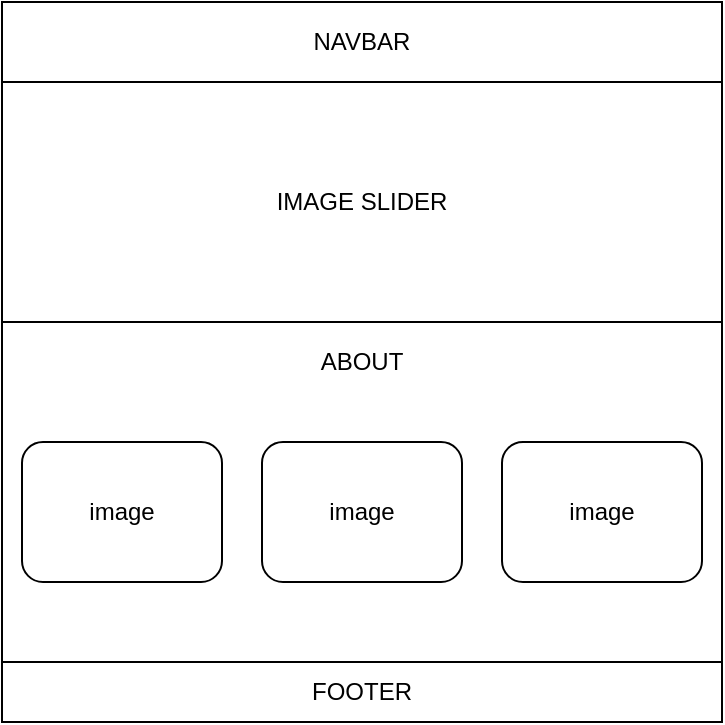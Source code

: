 <mxfile version="12.2.4"><diagram id="znRymihKZy2WkqW80ad3"><mxGraphModel dx="557" dy="460" grid="1" gridSize="10" guides="1" tooltips="1" connect="1" arrows="1" fold="1" page="1" pageScale="1" pageWidth="827" pageHeight="1169" math="0" shadow="0"><root><mxCell id="0"/><mxCell id="1" parent="0"/><mxCell id="2" value="ABOUT" style="whiteSpace=wrap;html=1;aspect=fixed;" vertex="1" parent="1"><mxGeometry x="30" y="260" width="360" height="360" as="geometry"/></mxCell><mxCell id="3" value="NAVBAR" style="rounded=0;whiteSpace=wrap;html=1;" vertex="1" parent="1"><mxGeometry x="30" y="260" width="360" height="40" as="geometry"/></mxCell><mxCell id="4" value="FOOTER" style="rounded=0;whiteSpace=wrap;html=1;" vertex="1" parent="1"><mxGeometry x="30" y="590" width="360" height="30" as="geometry"/></mxCell><mxCell id="5" value="IMAGE SLIDER" style="rounded=0;whiteSpace=wrap;html=1;" vertex="1" parent="1"><mxGeometry x="30" y="300" width="360" height="120" as="geometry"/></mxCell><mxCell id="6" value="image" style="rounded=1;whiteSpace=wrap;html=1;" vertex="1" parent="1"><mxGeometry x="40" y="480" width="100" height="70" as="geometry"/></mxCell><mxCell id="7" value="image" style="rounded=1;whiteSpace=wrap;html=1;" vertex="1" parent="1"><mxGeometry x="160" y="480" width="100" height="70" as="geometry"/></mxCell><mxCell id="8" value="image" style="rounded=1;whiteSpace=wrap;html=1;" vertex="1" parent="1"><mxGeometry x="280" y="480" width="100" height="70" as="geometry"/></mxCell></root></mxGraphModel></diagram></mxfile>